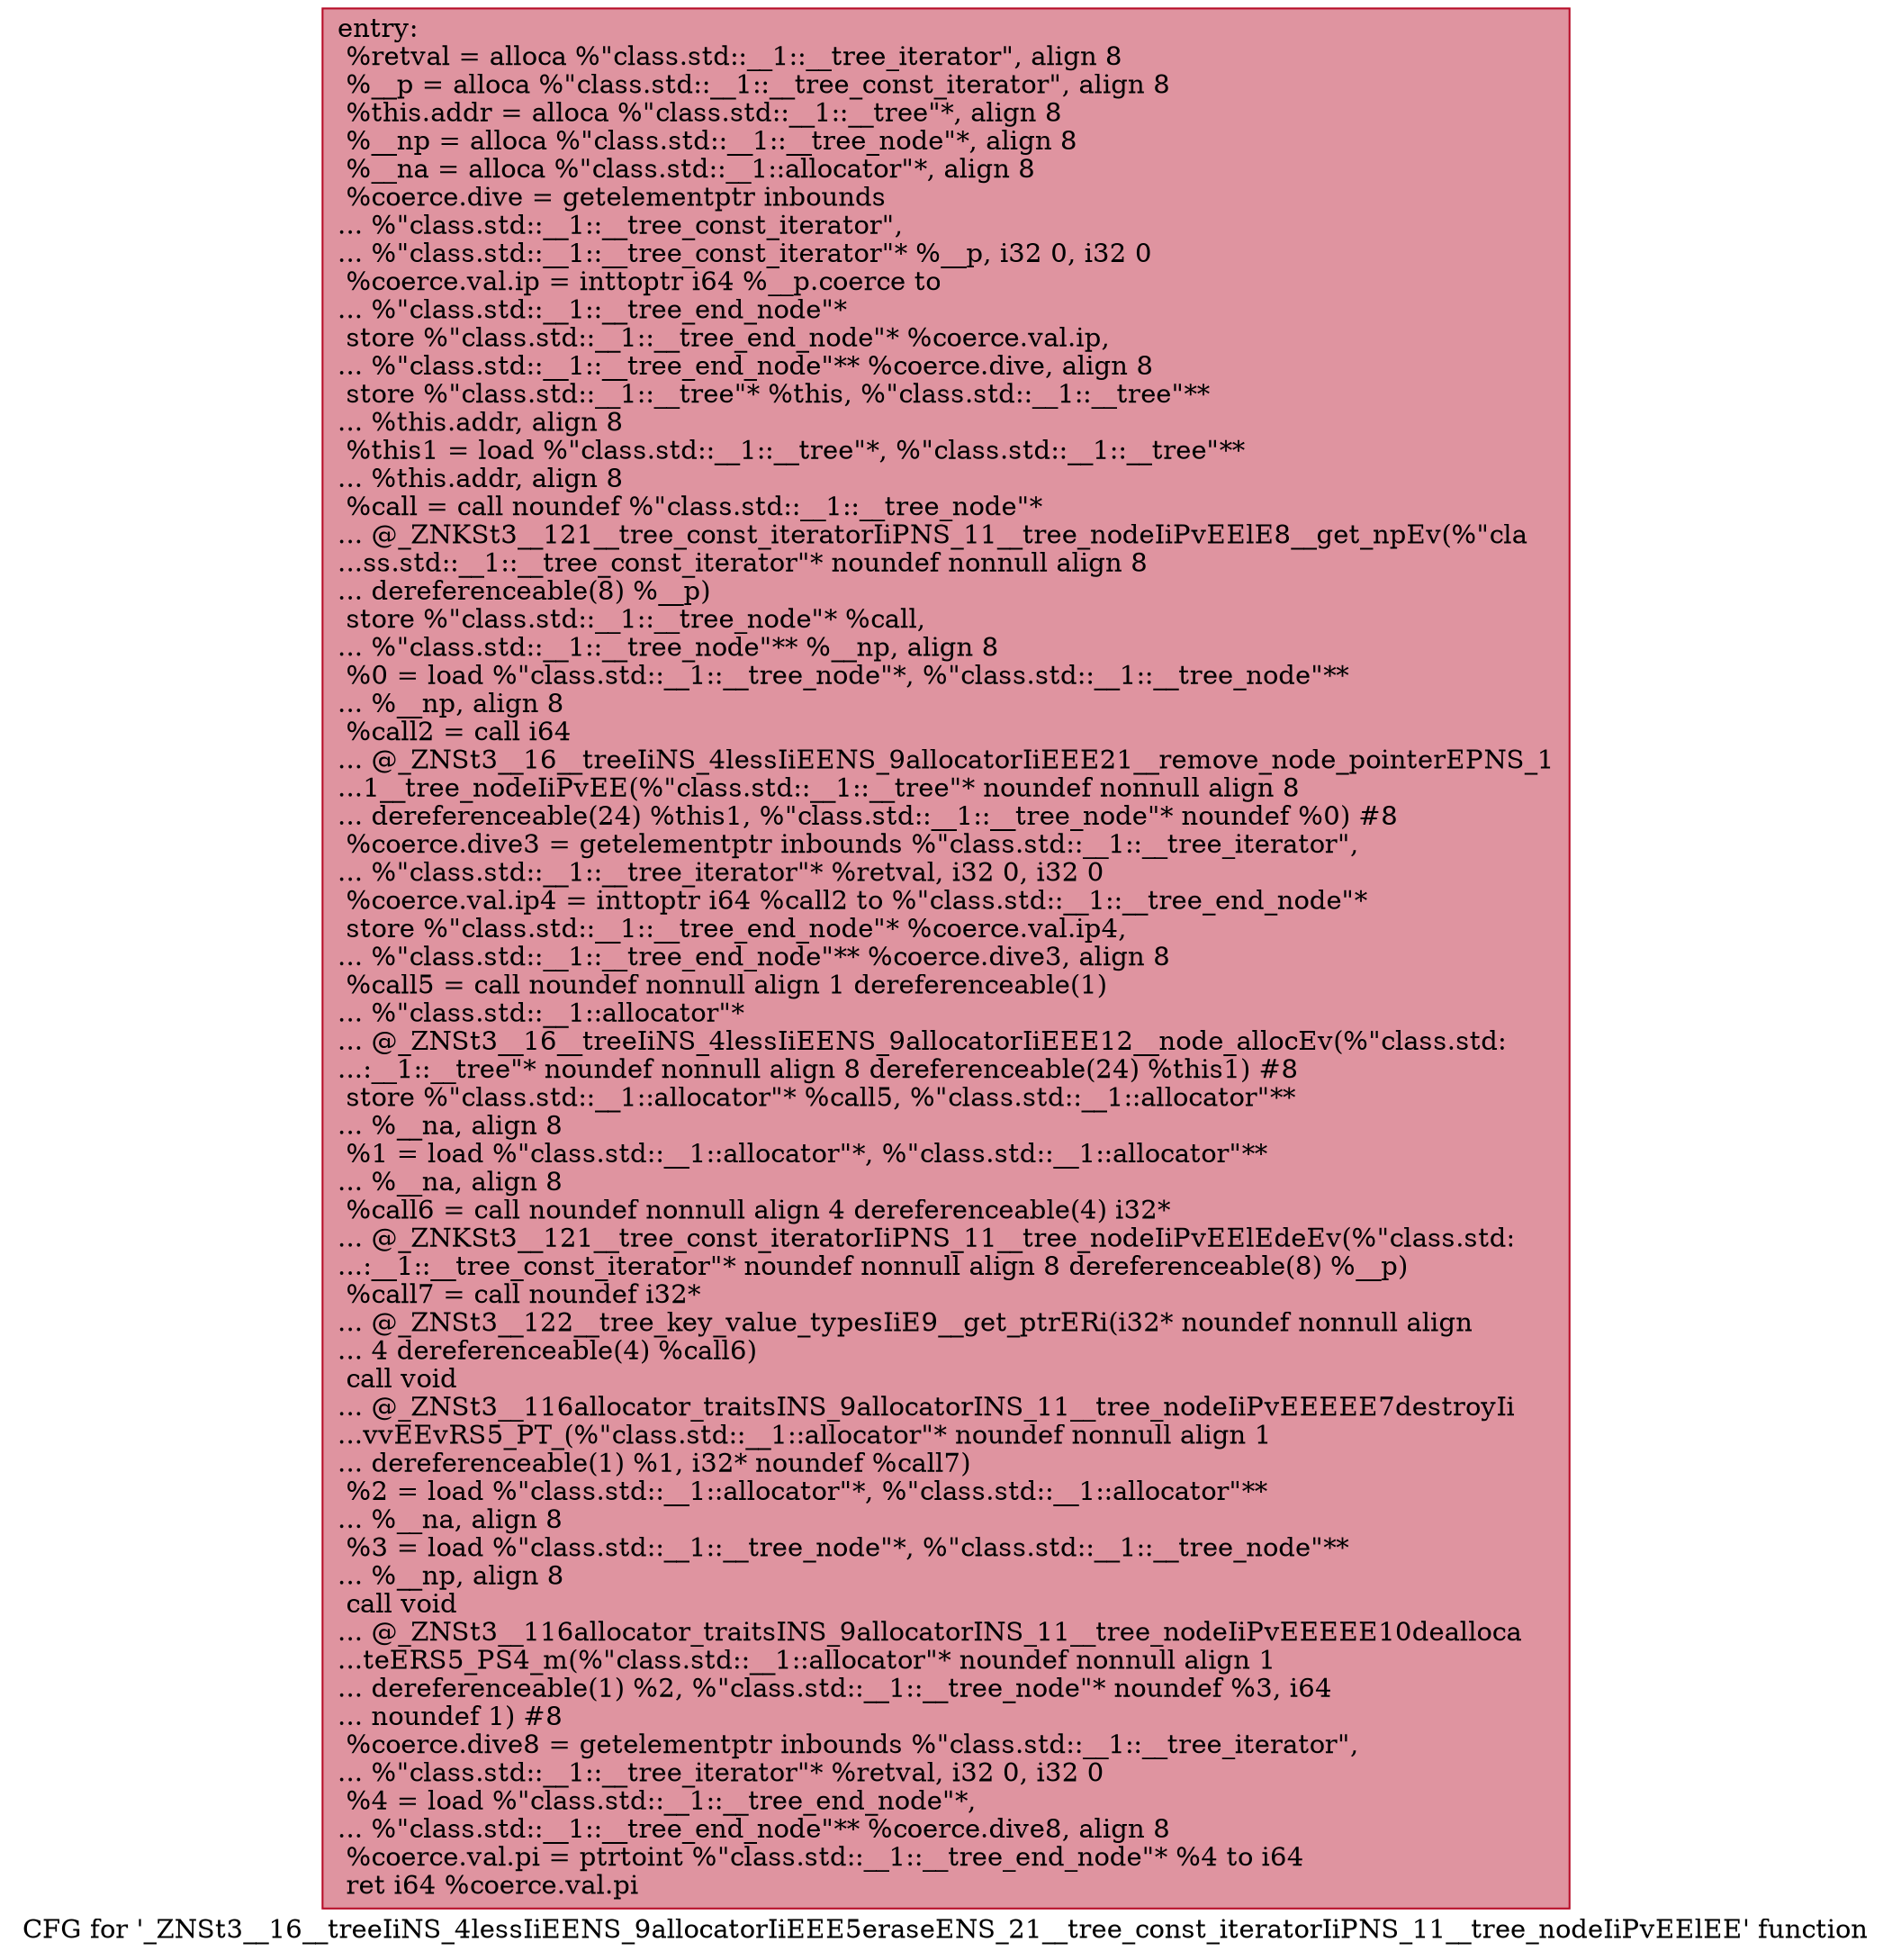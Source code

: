 digraph "CFG for '_ZNSt3__16__treeIiNS_4lessIiEENS_9allocatorIiEEE5eraseENS_21__tree_const_iteratorIiPNS_11__tree_nodeIiPvEElEE' function" {
	label="CFG for '_ZNSt3__16__treeIiNS_4lessIiEENS_9allocatorIiEEE5eraseENS_21__tree_const_iteratorIiPNS_11__tree_nodeIiPvEElEE' function";

	Node0x6000025596c0 [shape=record,color="#b70d28ff", style=filled, fillcolor="#b70d2870",label="{entry:\l  %retval = alloca %\"class.std::__1::__tree_iterator\", align 8\l  %__p = alloca %\"class.std::__1::__tree_const_iterator\", align 8\l  %this.addr = alloca %\"class.std::__1::__tree\"*, align 8\l  %__np = alloca %\"class.std::__1::__tree_node\"*, align 8\l  %__na = alloca %\"class.std::__1::allocator\"*, align 8\l  %coerce.dive = getelementptr inbounds\l... %\"class.std::__1::__tree_const_iterator\",\l... %\"class.std::__1::__tree_const_iterator\"* %__p, i32 0, i32 0\l  %coerce.val.ip = inttoptr i64 %__p.coerce to\l... %\"class.std::__1::__tree_end_node\"*\l  store %\"class.std::__1::__tree_end_node\"* %coerce.val.ip,\l... %\"class.std::__1::__tree_end_node\"** %coerce.dive, align 8\l  store %\"class.std::__1::__tree\"* %this, %\"class.std::__1::__tree\"**\l... %this.addr, align 8\l  %this1 = load %\"class.std::__1::__tree\"*, %\"class.std::__1::__tree\"**\l... %this.addr, align 8\l  %call = call noundef %\"class.std::__1::__tree_node\"*\l... @_ZNKSt3__121__tree_const_iteratorIiPNS_11__tree_nodeIiPvEElE8__get_npEv(%\"cla\l...ss.std::__1::__tree_const_iterator\"* noundef nonnull align 8\l... dereferenceable(8) %__p)\l  store %\"class.std::__1::__tree_node\"* %call,\l... %\"class.std::__1::__tree_node\"** %__np, align 8\l  %0 = load %\"class.std::__1::__tree_node\"*, %\"class.std::__1::__tree_node\"**\l... %__np, align 8\l  %call2 = call i64\l... @_ZNSt3__16__treeIiNS_4lessIiEENS_9allocatorIiEEE21__remove_node_pointerEPNS_1\l...1__tree_nodeIiPvEE(%\"class.std::__1::__tree\"* noundef nonnull align 8\l... dereferenceable(24) %this1, %\"class.std::__1::__tree_node\"* noundef %0) #8\l  %coerce.dive3 = getelementptr inbounds %\"class.std::__1::__tree_iterator\",\l... %\"class.std::__1::__tree_iterator\"* %retval, i32 0, i32 0\l  %coerce.val.ip4 = inttoptr i64 %call2 to %\"class.std::__1::__tree_end_node\"*\l  store %\"class.std::__1::__tree_end_node\"* %coerce.val.ip4,\l... %\"class.std::__1::__tree_end_node\"** %coerce.dive3, align 8\l  %call5 = call noundef nonnull align 1 dereferenceable(1)\l... %\"class.std::__1::allocator\"*\l... @_ZNSt3__16__treeIiNS_4lessIiEENS_9allocatorIiEEE12__node_allocEv(%\"class.std:\l...:__1::__tree\"* noundef nonnull align 8 dereferenceable(24) %this1) #8\l  store %\"class.std::__1::allocator\"* %call5, %\"class.std::__1::allocator\"**\l... %__na, align 8\l  %1 = load %\"class.std::__1::allocator\"*, %\"class.std::__1::allocator\"**\l... %__na, align 8\l  %call6 = call noundef nonnull align 4 dereferenceable(4) i32*\l... @_ZNKSt3__121__tree_const_iteratorIiPNS_11__tree_nodeIiPvEElEdeEv(%\"class.std:\l...:__1::__tree_const_iterator\"* noundef nonnull align 8 dereferenceable(8) %__p)\l  %call7 = call noundef i32*\l... @_ZNSt3__122__tree_key_value_typesIiE9__get_ptrERi(i32* noundef nonnull align\l... 4 dereferenceable(4) %call6)\l  call void\l... @_ZNSt3__116allocator_traitsINS_9allocatorINS_11__tree_nodeIiPvEEEEE7destroyIi\l...vvEEvRS5_PT_(%\"class.std::__1::allocator\"* noundef nonnull align 1\l... dereferenceable(1) %1, i32* noundef %call7)\l  %2 = load %\"class.std::__1::allocator\"*, %\"class.std::__1::allocator\"**\l... %__na, align 8\l  %3 = load %\"class.std::__1::__tree_node\"*, %\"class.std::__1::__tree_node\"**\l... %__np, align 8\l  call void\l... @_ZNSt3__116allocator_traitsINS_9allocatorINS_11__tree_nodeIiPvEEEEE10dealloca\l...teERS5_PS4_m(%\"class.std::__1::allocator\"* noundef nonnull align 1\l... dereferenceable(1) %2, %\"class.std::__1::__tree_node\"* noundef %3, i64\l... noundef 1) #8\l  %coerce.dive8 = getelementptr inbounds %\"class.std::__1::__tree_iterator\",\l... %\"class.std::__1::__tree_iterator\"* %retval, i32 0, i32 0\l  %4 = load %\"class.std::__1::__tree_end_node\"*,\l... %\"class.std::__1::__tree_end_node\"** %coerce.dive8, align 8\l  %coerce.val.pi = ptrtoint %\"class.std::__1::__tree_end_node\"* %4 to i64\l  ret i64 %coerce.val.pi\l}"];
}
